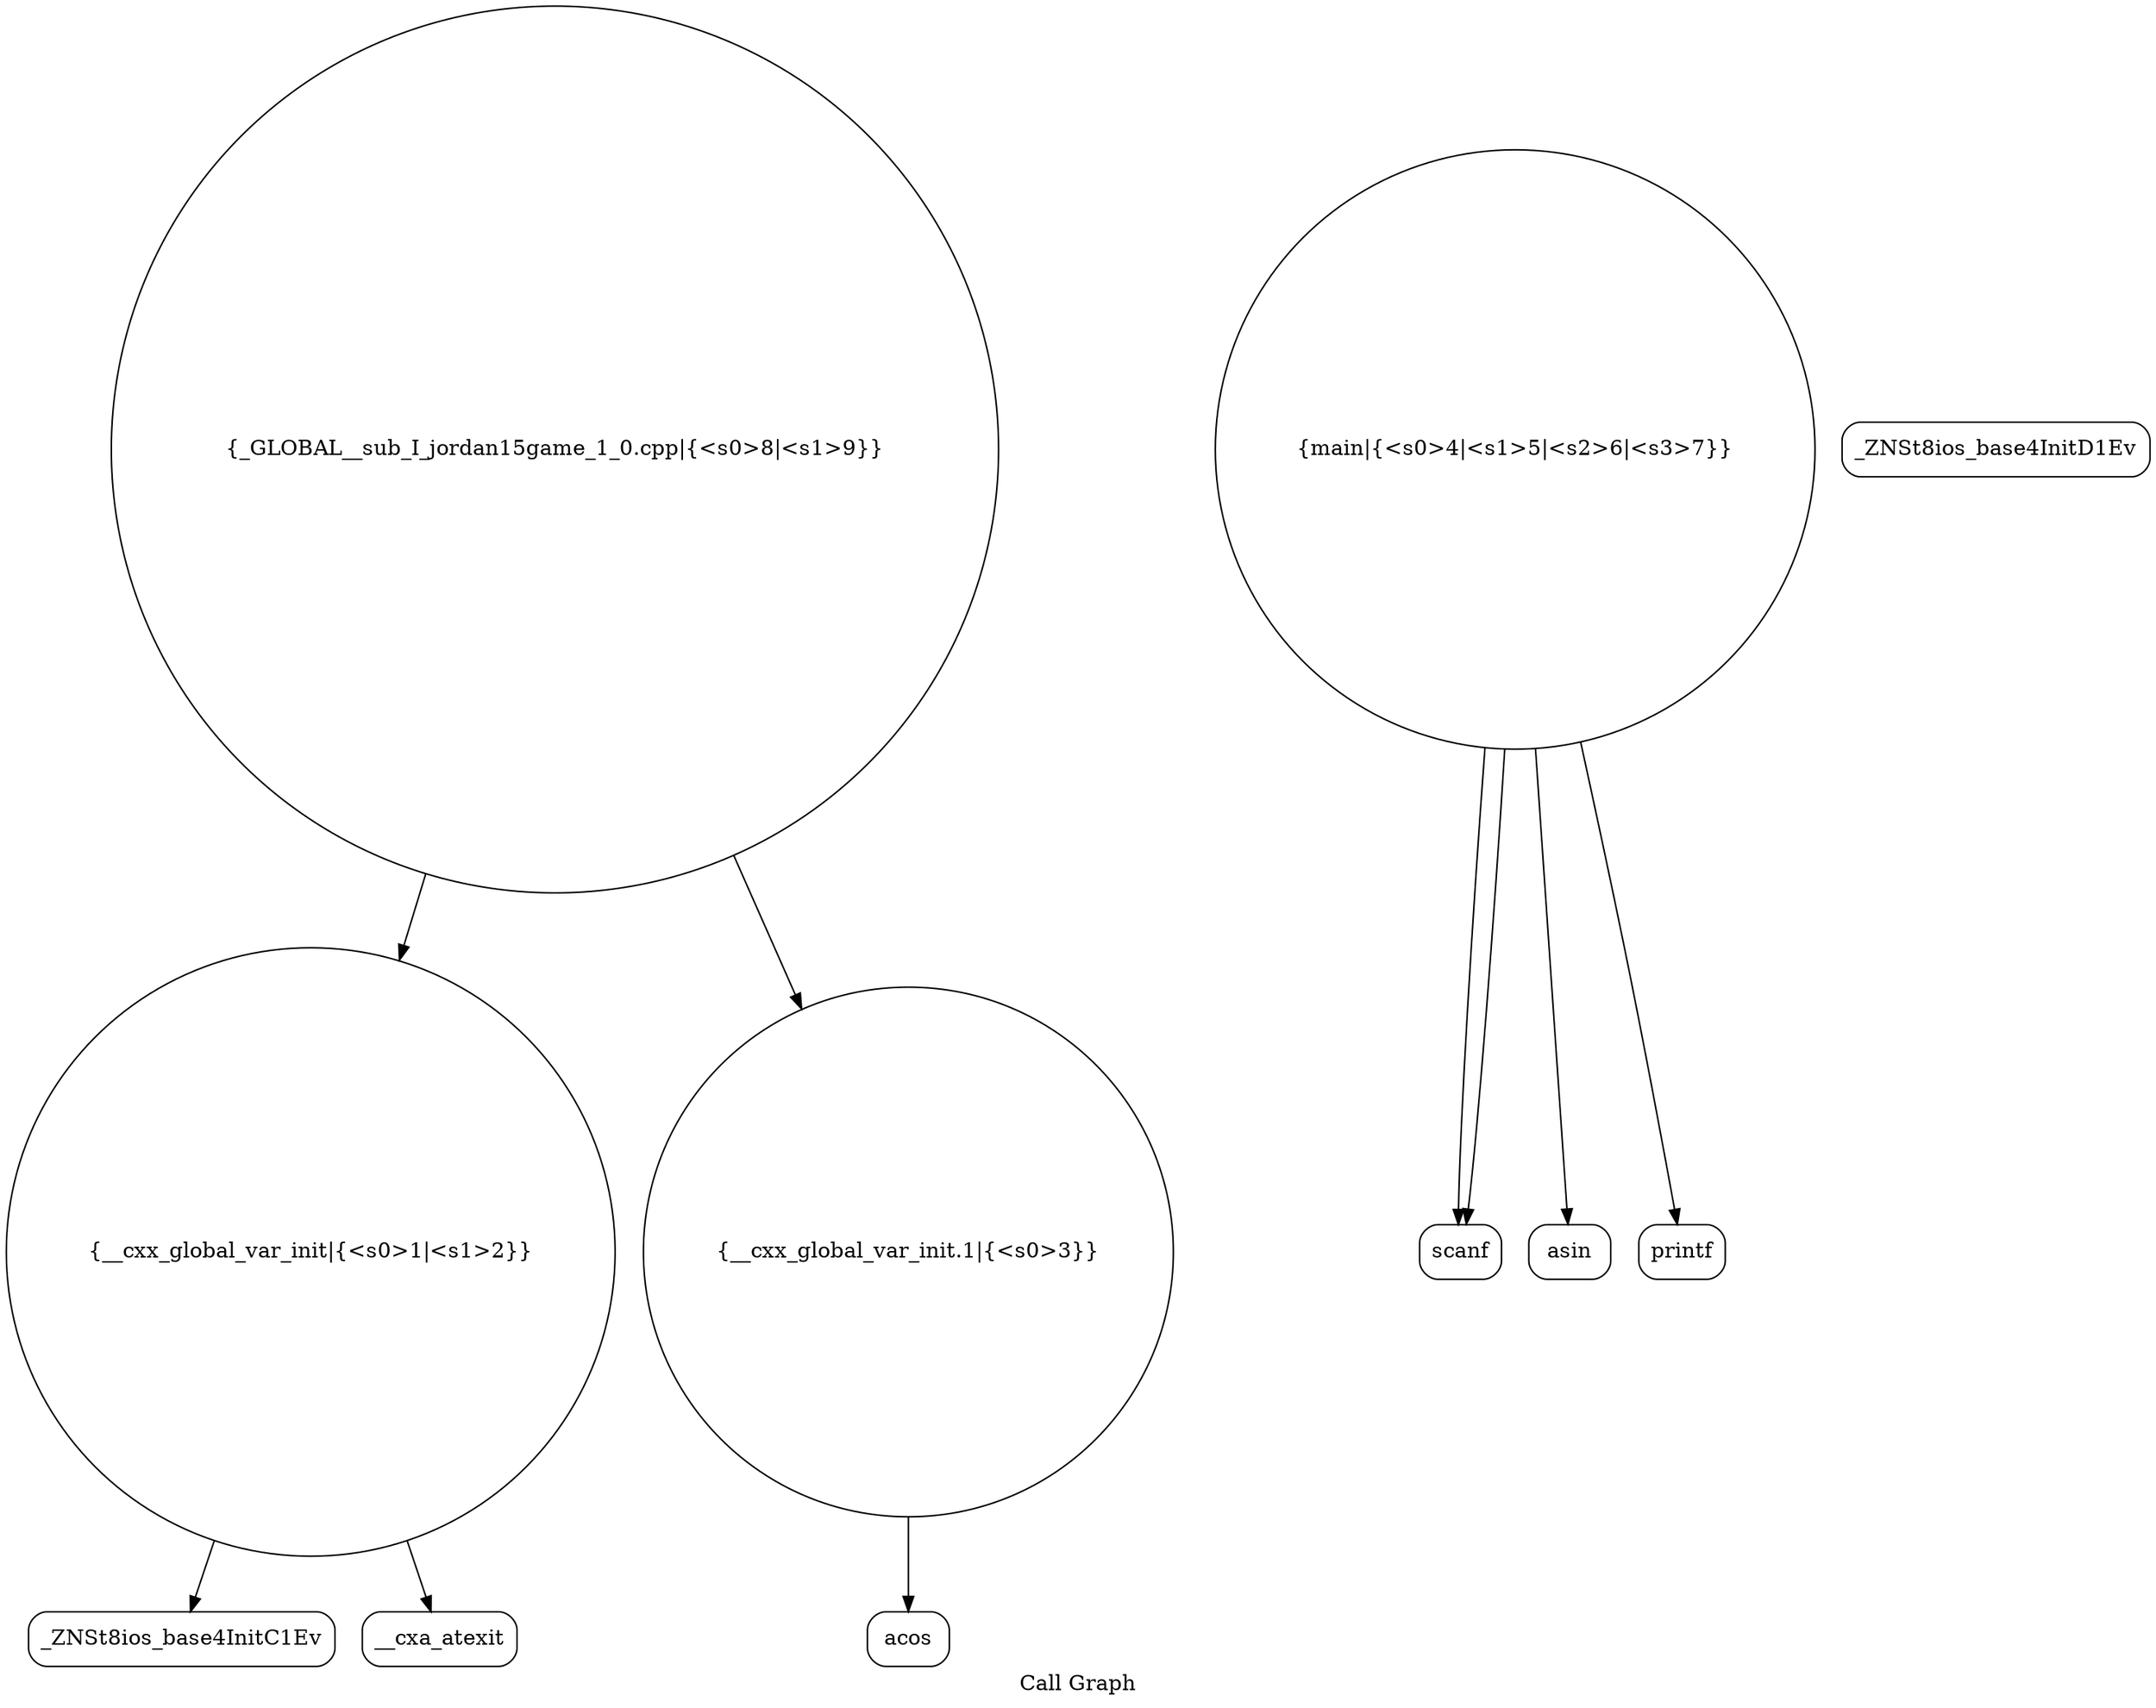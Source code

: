 digraph "Call Graph" {
	label="Call Graph";

	Node0x559606f87360 [shape=record,shape=circle,label="{__cxx_global_var_init|{<s0>1|<s1>2}}"];
	Node0x559606f87360:s0 -> Node0x559606f877f0[color=black];
	Node0x559606f87360:s1 -> Node0x559606f878f0[color=black];
	Node0x559606f87af0 [shape=record,shape=Mrecord,label="{scanf}"];
	Node0x559606f87870 [shape=record,shape=Mrecord,label="{_ZNSt8ios_base4InitD1Ev}"];
	Node0x559606f87bf0 [shape=record,shape=Mrecord,label="{asin}"];
	Node0x559606f87970 [shape=record,shape=circle,label="{__cxx_global_var_init.1|{<s0>3}}"];
	Node0x559606f87970:s0 -> Node0x559606f879f0[color=black];
	Node0x559606f87a70 [shape=record,shape=circle,label="{main|{<s0>4|<s1>5|<s2>6|<s3>7}}"];
	Node0x559606f87a70:s0 -> Node0x559606f87af0[color=black];
	Node0x559606f87a70:s1 -> Node0x559606f87af0[color=black];
	Node0x559606f87a70:s2 -> Node0x559606f87bf0[color=black];
	Node0x559606f87a70:s3 -> Node0x559606f87b70[color=black];
	Node0x559606f877f0 [shape=record,shape=Mrecord,label="{_ZNSt8ios_base4InitC1Ev}"];
	Node0x559606f87b70 [shape=record,shape=Mrecord,label="{printf}"];
	Node0x559606f878f0 [shape=record,shape=Mrecord,label="{__cxa_atexit}"];
	Node0x559606f87c70 [shape=record,shape=circle,label="{_GLOBAL__sub_I_jordan15game_1_0.cpp|{<s0>8|<s1>9}}"];
	Node0x559606f87c70:s0 -> Node0x559606f87360[color=black];
	Node0x559606f87c70:s1 -> Node0x559606f87970[color=black];
	Node0x559606f879f0 [shape=record,shape=Mrecord,label="{acos}"];
}
